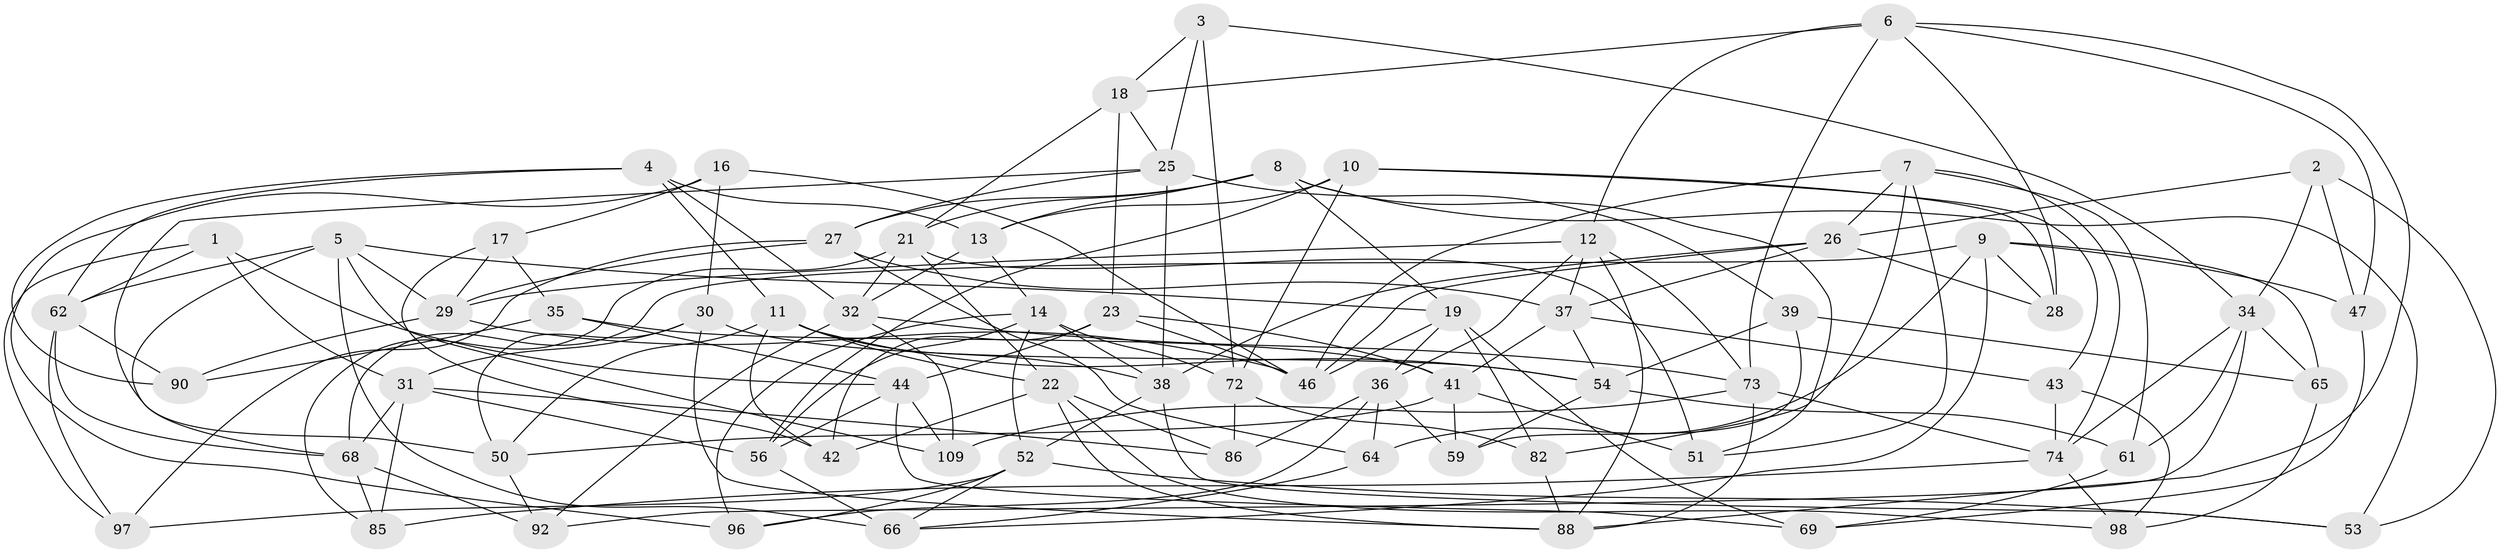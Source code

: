 // Generated by graph-tools (version 1.1) at 2025/52/02/27/25 19:52:33]
// undirected, 68 vertices, 172 edges
graph export_dot {
graph [start="1"]
  node [color=gray90,style=filled];
  1;
  2;
  3;
  4 [super="+20"];
  5 [super="+15"];
  6 [super="+84"];
  7 [super="+70"];
  8 [super="+105"];
  9 [super="+60"];
  10 [super="+57"];
  11 [super="+94"];
  12 [super="+58"];
  13 [super="+78"];
  14 [super="+102"];
  16;
  17;
  18 [super="+24"];
  19 [super="+40"];
  21 [super="+95"];
  22 [super="+91"];
  23 [super="+76"];
  25 [super="+48"];
  26 [super="+33"];
  27 [super="+80"];
  28;
  29 [super="+79"];
  30 [super="+49"];
  31 [super="+107"];
  32 [super="+99"];
  34 [super="+55"];
  35;
  36 [super="+104"];
  37 [super="+71"];
  38 [super="+67"];
  39;
  41 [super="+81"];
  42;
  43;
  44 [super="+45"];
  46 [super="+101"];
  47;
  50 [super="+77"];
  51;
  52 [super="+75"];
  53;
  54 [super="+63"];
  56 [super="+87"];
  59;
  61;
  62 [super="+93"];
  64;
  65;
  66 [super="+106"];
  68 [super="+108"];
  69;
  72 [super="+83"];
  73 [super="+89"];
  74 [super="+103"];
  82;
  85;
  86;
  88 [super="+100"];
  90;
  92;
  96;
  97;
  98;
  109;
  1 -- 31;
  1 -- 97;
  1 -- 44;
  1 -- 62;
  2 -- 53;
  2 -- 47;
  2 -- 26;
  2 -- 34;
  3 -- 72;
  3 -- 34;
  3 -- 25;
  3 -- 18;
  4 -- 13 [weight=2];
  4 -- 32;
  4 -- 90;
  4 -- 62;
  4 -- 11;
  5 -- 109;
  5 -- 66;
  5 -- 29;
  5 -- 19;
  5 -- 68;
  5 -- 62;
  6 -- 47;
  6 -- 88;
  6 -- 28;
  6 -- 18;
  6 -- 12;
  6 -- 73;
  7 -- 46;
  7 -- 61;
  7 -- 74;
  7 -- 26;
  7 -- 51;
  7 -- 82;
  8 -- 53;
  8 -- 13;
  8 -- 51;
  8 -- 21;
  8 -- 27;
  8 -- 19;
  9 -- 65;
  9 -- 64;
  9 -- 47;
  9 -- 66;
  9 -- 28;
  9 -- 68;
  10 -- 28;
  10 -- 56;
  10 -- 13;
  10 -- 72 [weight=2];
  10 -- 43;
  11 -- 42;
  11 -- 50;
  11 -- 54;
  11 -- 38;
  11 -- 22;
  12 -- 73;
  12 -- 37;
  12 -- 36;
  12 -- 88;
  12 -- 29;
  13 -- 14;
  13 -- 32;
  14 -- 72;
  14 -- 38;
  14 -- 96;
  14 -- 52;
  14 -- 56;
  16 -- 96;
  16 -- 17;
  16 -- 46;
  16 -- 30;
  17 -- 42;
  17 -- 35;
  17 -- 29;
  18 -- 21;
  18 -- 23 [weight=2];
  18 -- 25;
  19 -- 82;
  19 -- 69;
  19 -- 36;
  19 -- 46;
  21 -- 85;
  21 -- 22;
  21 -- 32;
  21 -- 51;
  22 -- 42;
  22 -- 98;
  22 -- 88;
  22 -- 86;
  23 -- 44;
  23 -- 46;
  23 -- 41;
  23 -- 42;
  25 -- 39;
  25 -- 50;
  25 -- 27;
  25 -- 38;
  26 -- 28;
  26 -- 38;
  26 -- 46;
  26 -- 37;
  27 -- 97;
  27 -- 64;
  27 -- 29;
  27 -- 37;
  29 -- 46;
  29 -- 90;
  30 -- 54;
  30 -- 31;
  30 -- 88;
  30 -- 50 [weight=2];
  31 -- 85;
  31 -- 68;
  31 -- 56;
  31 -- 86;
  32 -- 73;
  32 -- 109;
  32 -- 92;
  34 -- 92;
  34 -- 74;
  34 -- 65;
  34 -- 61;
  35 -- 41;
  35 -- 90;
  35 -- 44;
  36 -- 59;
  36 -- 64;
  36 -- 96;
  36 -- 86;
  37 -- 43;
  37 -- 41;
  37 -- 54;
  38 -- 52;
  38 -- 53;
  39 -- 54;
  39 -- 65;
  39 -- 59;
  41 -- 51;
  41 -- 50;
  41 -- 59;
  43 -- 74;
  43 -- 98;
  44 -- 109;
  44 -- 69;
  44 -- 56;
  47 -- 69;
  50 -- 92;
  52 -- 96;
  52 -- 97;
  52 -- 66;
  52 -- 53;
  54 -- 61;
  54 -- 59;
  56 -- 66 [weight=2];
  61 -- 69;
  62 -- 90;
  62 -- 97;
  62 -- 68;
  64 -- 66;
  65 -- 98;
  68 -- 92;
  68 -- 85;
  72 -- 82;
  72 -- 86;
  73 -- 88;
  73 -- 74;
  73 -- 109;
  74 -- 85;
  74 -- 98;
  82 -- 88;
}
